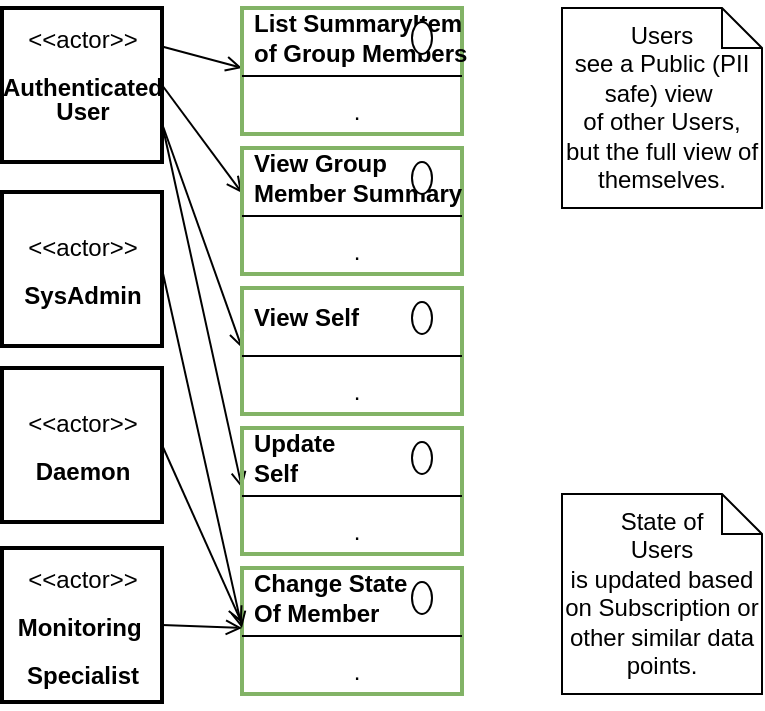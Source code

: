 <mxfile compressed="false" version="20.3.0" type="device">
  <diagram id="4Fcouh2BOil3m4Ah38D0" name="User">
    <mxGraphModel dx="782" dy="517" grid="1" gridSize="10" guides="1" tooltips="1" connect="1" arrows="1" fold="1" page="1" pageScale="1" pageWidth="827" pageHeight="1169" math="0" shadow="0">
      <root>
        <mxCell id="CIMFs1MfGYt-mXThH3dG-0" />
        <mxCell id="CIMFs1MfGYt-mXThH3dG-1" parent="CIMFs1MfGYt-mXThH3dG-0" />
        <mxCell id="KprZA-LBd2Wsys3MRVgW-25" style="edgeStyle=none;rounded=0;orthogonalLoop=1;jettySize=auto;html=1;entryX=0;entryY=1;entryDx=0;entryDy=0;endArrow=open;endFill=0;exitX=1;exitY=0.25;exitDx=0;exitDy=0;" parent="CIMFs1MfGYt-mXThH3dG-1" source="KprZA-LBd2Wsys3MRVgW-0" target="KprZA-LBd2Wsys3MRVgW-2" edge="1">
          <mxGeometry relative="1" as="geometry" />
        </mxCell>
        <mxCell id="KprZA-LBd2Wsys3MRVgW-26" style="edgeStyle=none;rounded=0;orthogonalLoop=1;jettySize=auto;html=1;entryX=0;entryY=0.75;entryDx=0;entryDy=0;endArrow=open;endFill=0;exitX=1;exitY=0.5;exitDx=0;exitDy=0;" parent="CIMFs1MfGYt-mXThH3dG-1" source="KprZA-LBd2Wsys3MRVgW-0" target="KprZA-LBd2Wsys3MRVgW-33" edge="1">
          <mxGeometry relative="1" as="geometry" />
        </mxCell>
        <mxCell id="KprZA-LBd2Wsys3MRVgW-27" style="edgeStyle=none;rounded=0;orthogonalLoop=1;jettySize=auto;html=1;entryX=0;entryY=1;entryDx=0;entryDy=0;endArrow=open;endFill=0;exitX=1;exitY=0.75;exitDx=0;exitDy=0;" parent="CIMFs1MfGYt-mXThH3dG-1" source="KprZA-LBd2Wsys3MRVgW-0" target="KprZA-LBd2Wsys3MRVgW-16" edge="1">
          <mxGeometry relative="1" as="geometry" />
        </mxCell>
        <mxCell id="KprZA-LBd2Wsys3MRVgW-37" style="edgeStyle=none;rounded=0;orthogonalLoop=1;jettySize=auto;html=1;entryX=0;entryY=1;entryDx=0;entryDy=0;endArrow=open;endFill=0;exitX=1;exitY=0.75;exitDx=0;exitDy=0;" parent="CIMFs1MfGYt-mXThH3dG-1" source="KprZA-LBd2Wsys3MRVgW-0" target="KprZA-LBd2Wsys3MRVgW-11" edge="1">
          <mxGeometry relative="1" as="geometry" />
        </mxCell>
        <mxCell id="KprZA-LBd2Wsys3MRVgW-0" value="&lt;p style=&quot;line-height: 100%&quot;&gt;&amp;lt;&amp;lt;actor&amp;gt;&amp;gt;&lt;br&gt;&lt;br&gt;&lt;b&gt;Authenticated&lt;br&gt;User&lt;br&gt;&lt;br&gt;&lt;/b&gt;&lt;/p&gt;" style="text;html=1;align=center;verticalAlign=middle;dashed=0;strokeColor=#000000;strokeWidth=2;" parent="CIMFs1MfGYt-mXThH3dG-1" vertex="1">
          <mxGeometry x="120" y="160" width="80" height="77" as="geometry" />
        </mxCell>
        <mxCell id="KprZA-LBd2Wsys3MRVgW-1" value="" style="fontStyle=1;align=center;verticalAlign=top;childLayout=stackLayout;horizontal=1;horizontalStack=0;resizeParent=1;resizeParentMax=0;resizeLast=0;marginBottom=0;strokeColor=#82b366;strokeWidth=2;fillColor=none;" parent="CIMFs1MfGYt-mXThH3dG-1" vertex="1">
          <mxGeometry x="240" y="160" width="110" height="63" as="geometry" />
        </mxCell>
        <mxCell id="KprZA-LBd2Wsys3MRVgW-2" value="List SummaryItem&lt;br&gt;of Group Members" style="html=1;align=left;spacingLeft=4;verticalAlign=middle;strokeColor=none;fillColor=none;fontStyle=1" parent="KprZA-LBd2Wsys3MRVgW-1" vertex="1">
          <mxGeometry width="110" height="30" as="geometry" />
        </mxCell>
        <mxCell id="KprZA-LBd2Wsys3MRVgW-3" value="" style="shape=ellipse;" parent="KprZA-LBd2Wsys3MRVgW-2" vertex="1">
          <mxGeometry x="1" width="10" height="16" relative="1" as="geometry">
            <mxPoint x="-25" y="7" as="offset" />
          </mxGeometry>
        </mxCell>
        <mxCell id="KprZA-LBd2Wsys3MRVgW-4" value="" style="line;strokeWidth=1;fillColor=none;align=left;verticalAlign=middle;spacingTop=-1;spacingLeft=3;spacingRight=3;rotatable=0;labelPosition=right;points=[];portConstraint=eastwest;" parent="KprZA-LBd2Wsys3MRVgW-1" vertex="1">
          <mxGeometry y="30" width="110" height="8" as="geometry" />
        </mxCell>
        <mxCell id="KprZA-LBd2Wsys3MRVgW-5" value="." style="html=1;align=center;spacingLeft=4;verticalAlign=top;strokeColor=none;fillColor=none;" parent="KprZA-LBd2Wsys3MRVgW-1" vertex="1">
          <mxGeometry y="38" width="110" height="25" as="geometry" />
        </mxCell>
        <mxCell id="KprZA-LBd2Wsys3MRVgW-10" value="" style="fontStyle=1;align=center;verticalAlign=top;childLayout=stackLayout;horizontal=1;horizontalStack=0;resizeParent=1;resizeParentMax=0;resizeLast=0;marginBottom=0;strokeColor=#82b366;strokeWidth=2;fillColor=none;" parent="CIMFs1MfGYt-mXThH3dG-1" vertex="1">
          <mxGeometry x="240" y="300" width="110" height="63" as="geometry" />
        </mxCell>
        <mxCell id="KprZA-LBd2Wsys3MRVgW-11" value="View Self" style="html=1;align=left;spacingLeft=4;verticalAlign=middle;strokeColor=none;fillColor=none;fontStyle=1" parent="KprZA-LBd2Wsys3MRVgW-10" vertex="1">
          <mxGeometry width="110" height="30" as="geometry" />
        </mxCell>
        <mxCell id="KprZA-LBd2Wsys3MRVgW-12" value="" style="shape=ellipse;" parent="KprZA-LBd2Wsys3MRVgW-11" vertex="1">
          <mxGeometry x="1" width="10" height="16" relative="1" as="geometry">
            <mxPoint x="-25" y="7" as="offset" />
          </mxGeometry>
        </mxCell>
        <mxCell id="KprZA-LBd2Wsys3MRVgW-13" value="" style="line;strokeWidth=1;fillColor=none;align=left;verticalAlign=middle;spacingTop=-1;spacingLeft=3;spacingRight=3;rotatable=0;labelPosition=right;points=[];portConstraint=eastwest;" parent="KprZA-LBd2Wsys3MRVgW-10" vertex="1">
          <mxGeometry y="30" width="110" height="8" as="geometry" />
        </mxCell>
        <mxCell id="KprZA-LBd2Wsys3MRVgW-14" value="." style="html=1;align=center;spacingLeft=4;verticalAlign=top;strokeColor=none;fillColor=none;" parent="KprZA-LBd2Wsys3MRVgW-10" vertex="1">
          <mxGeometry y="38" width="110" height="25" as="geometry" />
        </mxCell>
        <mxCell id="KprZA-LBd2Wsys3MRVgW-15" value="" style="fontStyle=1;align=center;verticalAlign=top;childLayout=stackLayout;horizontal=1;horizontalStack=0;resizeParent=1;resizeParentMax=0;resizeLast=0;marginBottom=0;strokeColor=#82b366;strokeWidth=2;fillColor=none;" parent="CIMFs1MfGYt-mXThH3dG-1" vertex="1">
          <mxGeometry x="240" y="370" width="110" height="63" as="geometry" />
        </mxCell>
        <mxCell id="KprZA-LBd2Wsys3MRVgW-16" value="Update &lt;br&gt;Self" style="html=1;align=left;spacingLeft=4;verticalAlign=middle;strokeColor=none;fillColor=none;fontStyle=1" parent="KprZA-LBd2Wsys3MRVgW-15" vertex="1">
          <mxGeometry width="110" height="30" as="geometry" />
        </mxCell>
        <mxCell id="KprZA-LBd2Wsys3MRVgW-17" value="" style="shape=ellipse;" parent="KprZA-LBd2Wsys3MRVgW-16" vertex="1">
          <mxGeometry x="1" width="10" height="16" relative="1" as="geometry">
            <mxPoint x="-25" y="7" as="offset" />
          </mxGeometry>
        </mxCell>
        <mxCell id="KprZA-LBd2Wsys3MRVgW-18" value="" style="line;strokeWidth=1;fillColor=none;align=left;verticalAlign=middle;spacingTop=-1;spacingLeft=3;spacingRight=3;rotatable=0;labelPosition=right;points=[];portConstraint=eastwest;" parent="KprZA-LBd2Wsys3MRVgW-15" vertex="1">
          <mxGeometry y="30" width="110" height="8" as="geometry" />
        </mxCell>
        <mxCell id="KprZA-LBd2Wsys3MRVgW-19" value="." style="html=1;align=center;spacingLeft=4;verticalAlign=top;strokeColor=none;fillColor=none;" parent="KprZA-LBd2Wsys3MRVgW-15" vertex="1">
          <mxGeometry y="38" width="110" height="25" as="geometry" />
        </mxCell>
        <mxCell id="KprZA-LBd2Wsys3MRVgW-20" value="" style="fontStyle=1;align=center;verticalAlign=top;childLayout=stackLayout;horizontal=1;horizontalStack=0;resizeParent=1;resizeParentMax=0;resizeLast=0;marginBottom=0;strokeColor=#82b366;strokeWidth=2;fillColor=none;" parent="CIMFs1MfGYt-mXThH3dG-1" vertex="1">
          <mxGeometry x="240" y="440" width="110" height="63" as="geometry" />
        </mxCell>
        <mxCell id="KprZA-LBd2Wsys3MRVgW-21" value="Change State&lt;br&gt;Of Member" style="html=1;align=left;spacingLeft=4;verticalAlign=middle;strokeColor=none;fillColor=none;fontStyle=1" parent="KprZA-LBd2Wsys3MRVgW-20" vertex="1">
          <mxGeometry width="110" height="30" as="geometry" />
        </mxCell>
        <mxCell id="KprZA-LBd2Wsys3MRVgW-22" value="" style="shape=ellipse;" parent="KprZA-LBd2Wsys3MRVgW-21" vertex="1">
          <mxGeometry x="1" width="10" height="16" relative="1" as="geometry">
            <mxPoint x="-25" y="7" as="offset" />
          </mxGeometry>
        </mxCell>
        <mxCell id="KprZA-LBd2Wsys3MRVgW-23" value="" style="line;strokeWidth=1;fillColor=none;align=left;verticalAlign=middle;spacingTop=-1;spacingLeft=3;spacingRight=3;rotatable=0;labelPosition=right;points=[];portConstraint=eastwest;" parent="KprZA-LBd2Wsys3MRVgW-20" vertex="1">
          <mxGeometry y="30" width="110" height="8" as="geometry" />
        </mxCell>
        <mxCell id="KprZA-LBd2Wsys3MRVgW-24" value="." style="html=1;align=center;spacingLeft=4;verticalAlign=top;strokeColor=none;fillColor=none;" parent="KprZA-LBd2Wsys3MRVgW-20" vertex="1">
          <mxGeometry y="38" width="110" height="25" as="geometry" />
        </mxCell>
        <mxCell id="KprZA-LBd2Wsys3MRVgW-31" style="edgeStyle=none;rounded=0;orthogonalLoop=1;jettySize=auto;html=1;entryX=0;entryY=1;entryDx=0;entryDy=0;endArrow=open;endFill=0;exitX=1;exitY=0.5;exitDx=0;exitDy=0;" parent="CIMFs1MfGYt-mXThH3dG-1" source="KprZA-LBd2Wsys3MRVgW-28" target="KprZA-LBd2Wsys3MRVgW-21" edge="1">
          <mxGeometry relative="1" as="geometry" />
        </mxCell>
        <mxCell id="KprZA-LBd2Wsys3MRVgW-28" value="&lt;p style=&quot;line-height: 100%&quot;&gt;&amp;lt;&amp;lt;actor&amp;gt;&amp;gt;&lt;br&gt;&lt;br&gt;&lt;b&gt;SysAdmin&lt;/b&gt;&lt;/p&gt;" style="text;html=1;align=center;verticalAlign=middle;dashed=0;strokeColor=#000000;strokeWidth=2;" parent="CIMFs1MfGYt-mXThH3dG-1" vertex="1">
          <mxGeometry x="120" y="252" width="80" height="77" as="geometry" />
        </mxCell>
        <mxCell id="KprZA-LBd2Wsys3MRVgW-30" style="edgeStyle=none;rounded=0;orthogonalLoop=1;jettySize=auto;html=1;entryX=-0.001;entryY=-0.317;entryDx=0;entryDy=0;entryPerimeter=0;endArrow=open;endFill=0;exitX=1;exitY=0.5;exitDx=0;exitDy=0;" parent="CIMFs1MfGYt-mXThH3dG-1" source="KprZA-LBd2Wsys3MRVgW-29" target="KprZA-LBd2Wsys3MRVgW-23" edge="1">
          <mxGeometry relative="1" as="geometry" />
        </mxCell>
        <mxCell id="KprZA-LBd2Wsys3MRVgW-29" value="&lt;p style=&quot;line-height: 100%&quot;&gt;&amp;lt;&amp;lt;actor&amp;gt;&amp;gt;&lt;br&gt;&lt;br&gt;&lt;b&gt;Daemon&lt;/b&gt;&lt;/p&gt;" style="text;html=1;align=center;verticalAlign=middle;dashed=0;strokeColor=#000000;strokeWidth=2;" parent="CIMFs1MfGYt-mXThH3dG-1" vertex="1">
          <mxGeometry x="120" y="340" width="80" height="77" as="geometry" />
        </mxCell>
        <mxCell id="KprZA-LBd2Wsys3MRVgW-32" value="" style="fontStyle=1;align=center;verticalAlign=top;childLayout=stackLayout;horizontal=1;horizontalStack=0;resizeParent=1;resizeParentMax=0;resizeLast=0;marginBottom=0;strokeColor=#82b366;strokeWidth=2;fillColor=none;" parent="CIMFs1MfGYt-mXThH3dG-1" vertex="1">
          <mxGeometry x="240" y="230" width="110" height="63" as="geometry" />
        </mxCell>
        <mxCell id="KprZA-LBd2Wsys3MRVgW-33" value="View Group&lt;br&gt;Member Summary" style="html=1;align=left;spacingLeft=4;verticalAlign=middle;strokeColor=none;fillColor=none;fontStyle=1" parent="KprZA-LBd2Wsys3MRVgW-32" vertex="1">
          <mxGeometry width="110" height="30" as="geometry" />
        </mxCell>
        <mxCell id="KprZA-LBd2Wsys3MRVgW-34" value="" style="shape=ellipse;" parent="KprZA-LBd2Wsys3MRVgW-33" vertex="1">
          <mxGeometry x="1" width="10" height="16" relative="1" as="geometry">
            <mxPoint x="-25" y="7" as="offset" />
          </mxGeometry>
        </mxCell>
        <mxCell id="KprZA-LBd2Wsys3MRVgW-35" value="" style="line;strokeWidth=1;fillColor=none;align=left;verticalAlign=middle;spacingTop=-1;spacingLeft=3;spacingRight=3;rotatable=0;labelPosition=right;points=[];portConstraint=eastwest;" parent="KprZA-LBd2Wsys3MRVgW-32" vertex="1">
          <mxGeometry y="30" width="110" height="8" as="geometry" />
        </mxCell>
        <mxCell id="KprZA-LBd2Wsys3MRVgW-36" value="." style="html=1;align=center;spacingLeft=4;verticalAlign=top;strokeColor=none;fillColor=none;" parent="KprZA-LBd2Wsys3MRVgW-32" vertex="1">
          <mxGeometry y="38" width="110" height="25" as="geometry" />
        </mxCell>
        <mxCell id="KprZA-LBd2Wsys3MRVgW-42" style="edgeStyle=none;rounded=0;orthogonalLoop=1;jettySize=auto;html=1;endArrow=open;endFill=0;exitX=1;exitY=0.5;exitDx=0;exitDy=0;" parent="CIMFs1MfGYt-mXThH3dG-1" source="KprZA-LBd2Wsys3MRVgW-41" edge="1">
          <mxGeometry relative="1" as="geometry">
            <mxPoint x="240" y="470" as="targetPoint" />
          </mxGeometry>
        </mxCell>
        <mxCell id="KprZA-LBd2Wsys3MRVgW-41" value="&lt;p style=&quot;line-height: 100%&quot;&gt;&amp;lt;&amp;lt;actor&amp;gt;&amp;gt;&lt;br&gt;&lt;br&gt;&lt;b&gt;Monitoring&amp;nbsp;&lt;/b&gt;&lt;/p&gt;&lt;p style=&quot;line-height: 100%&quot;&gt;&lt;b&gt;Specialist&lt;/b&gt;&lt;/p&gt;" style="text;html=1;align=center;verticalAlign=middle;dashed=0;strokeColor=#000000;strokeWidth=2;" parent="CIMFs1MfGYt-mXThH3dG-1" vertex="1">
          <mxGeometry x="120" y="430" width="80" height="77" as="geometry" />
        </mxCell>
        <mxCell id="gBGj4zzETJFFmrauXDrr-0" value="Title" parent="CIMFs1MfGYt-mXThH3dG-0" visible="0" />
        <mxCell id="gBGj4zzETJFFmrauXDrr-1" value="Notes" parent="CIMFs1MfGYt-mXThH3dG-0" />
        <mxCell id="KprZA-LBd2Wsys3MRVgW-39" value="Users &lt;br&gt;see a Public (PII safe) view&amp;nbsp;&lt;br&gt;of other Users, but the full view of themselves." style="shape=note;size=20;whiteSpace=wrap;html=1;strokeWidth=1;fillColor=none;verticalAlign=top;" parent="gBGj4zzETJFFmrauXDrr-1" vertex="1">
          <mxGeometry x="400" y="160" width="100" height="100" as="geometry" />
        </mxCell>
        <mxCell id="KprZA-LBd2Wsys3MRVgW-40" value="State of &lt;br&gt;Users&lt;br&gt;is updated based on Subscription or other similar data points." style="shape=note;size=20;whiteSpace=wrap;html=1;strokeWidth=1;fillColor=none;verticalAlign=top;" parent="gBGj4zzETJFFmrauXDrr-1" vertex="1">
          <mxGeometry x="400" y="403" width="100" height="100" as="geometry" />
        </mxCell>
      </root>
    </mxGraphModel>
  </diagram>
</mxfile>
